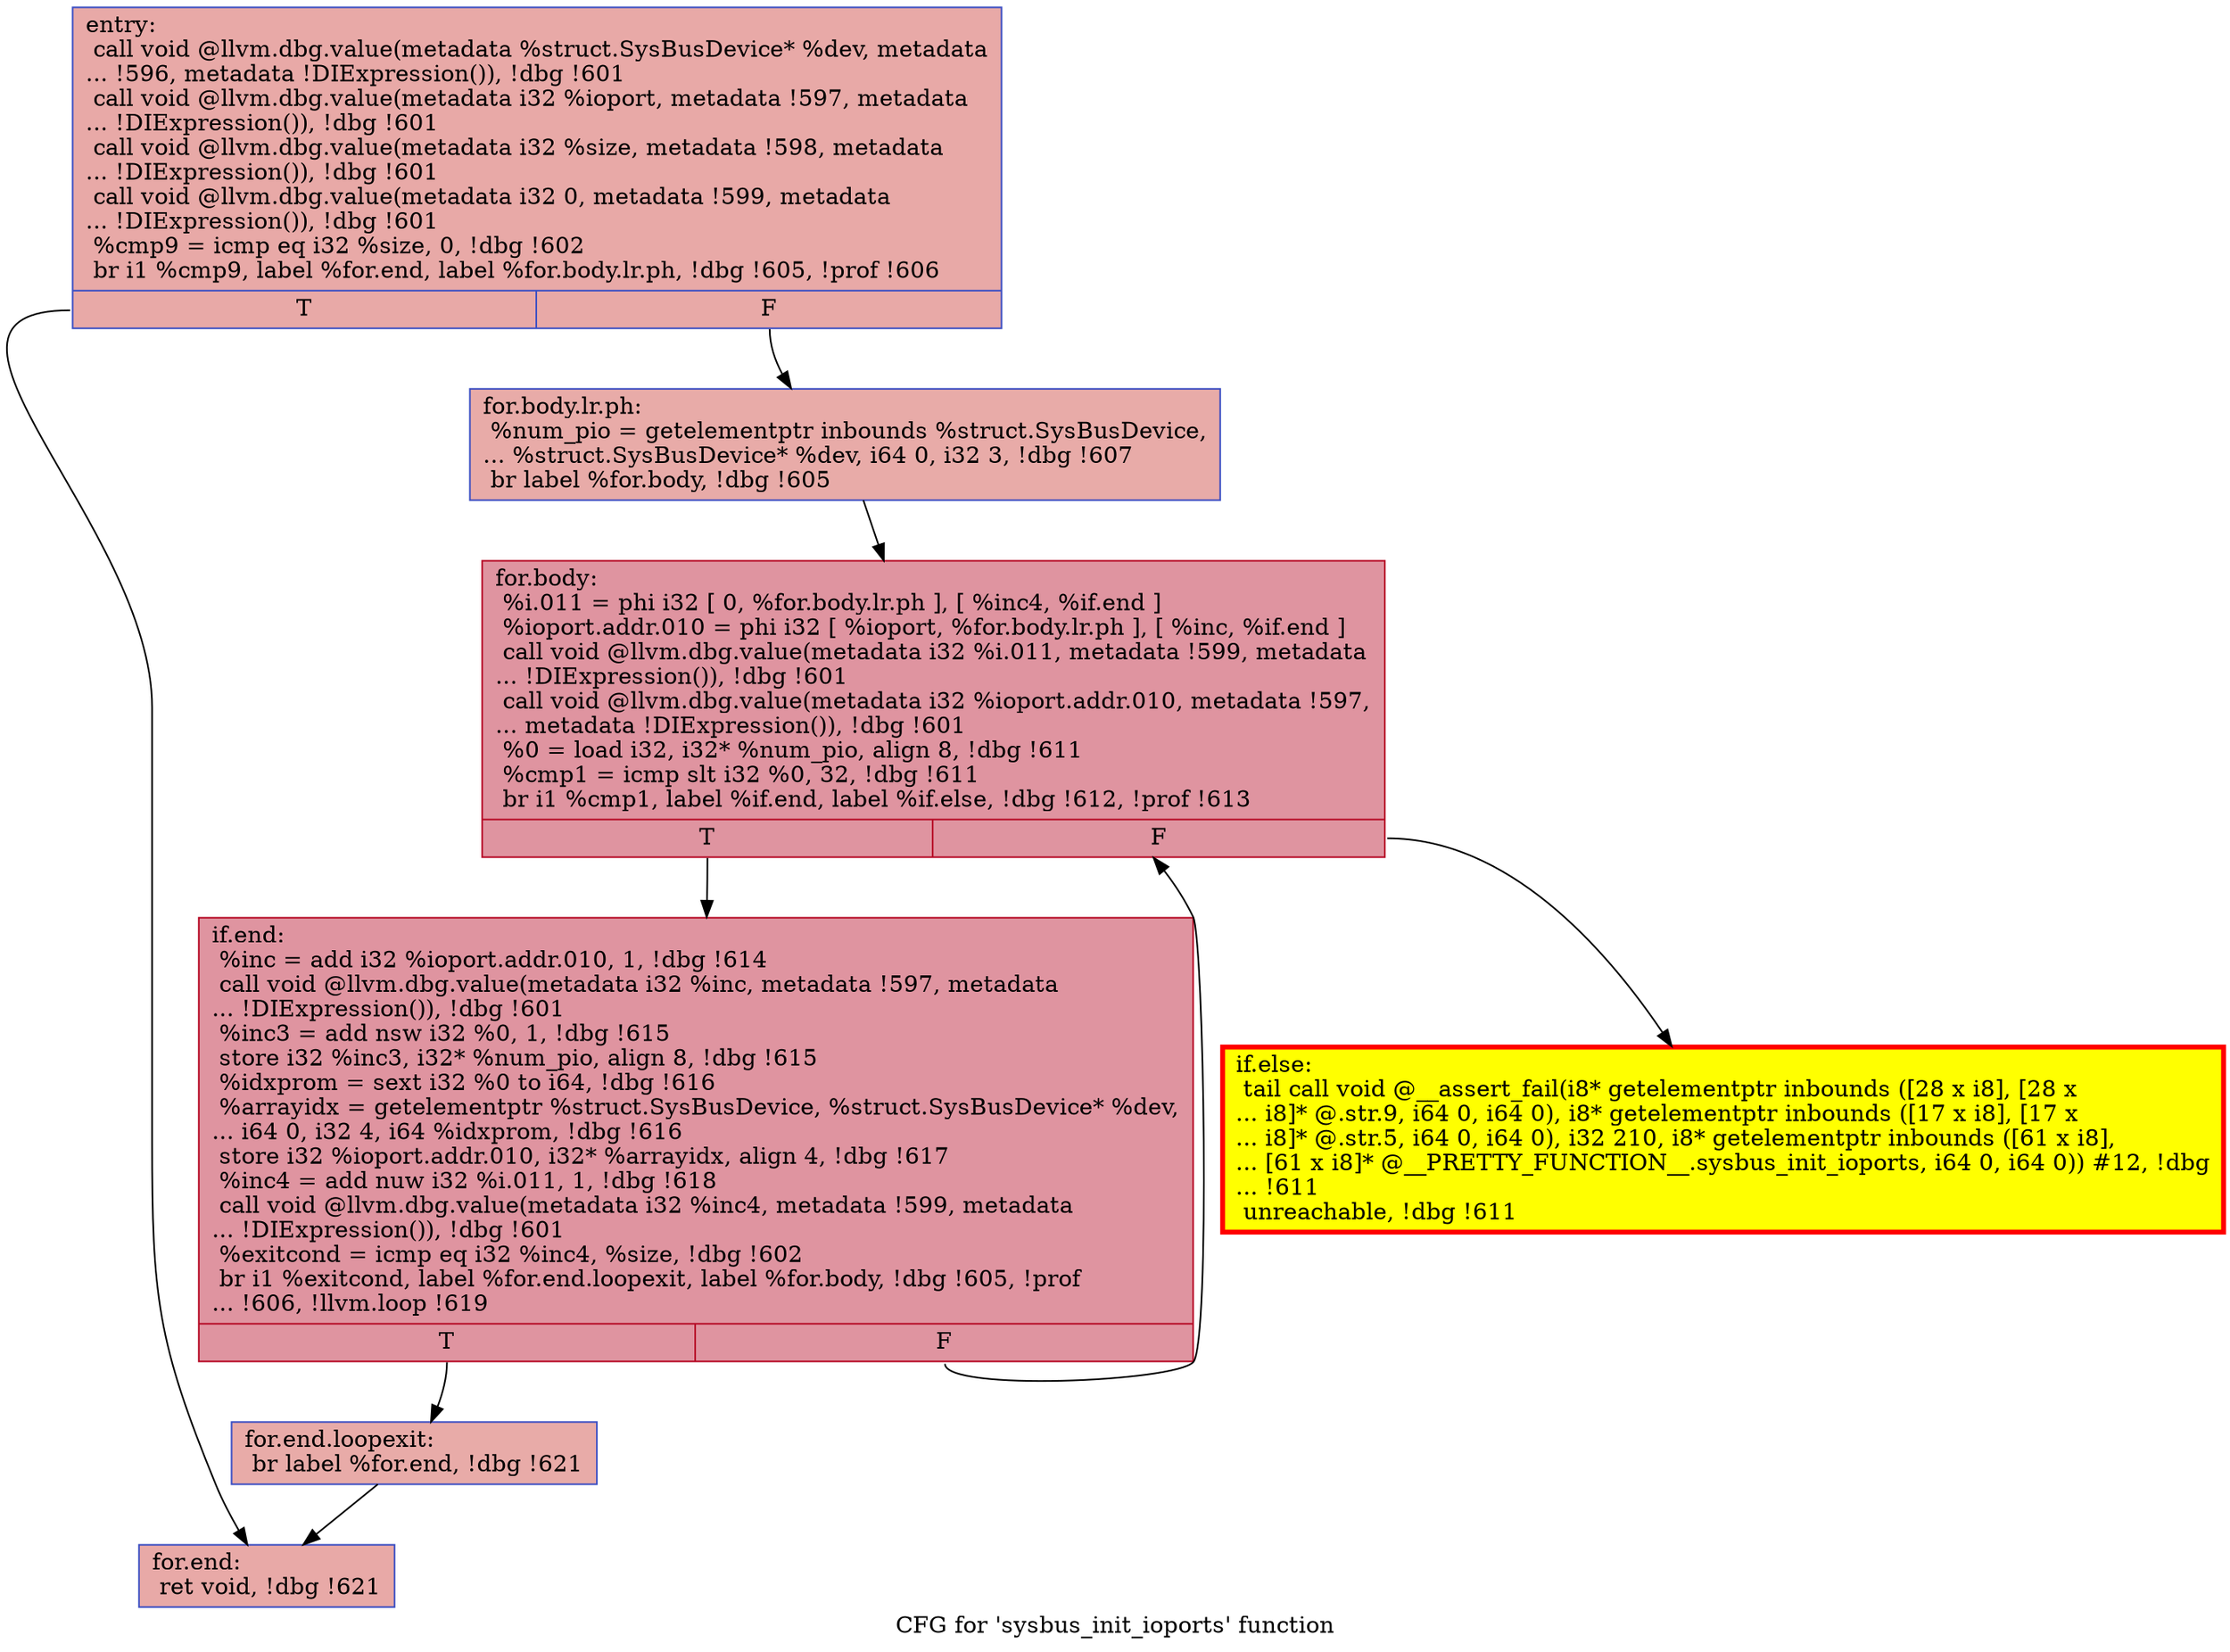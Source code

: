 digraph "CFG for 'sysbus_init_ioports' function" {
	label="CFG for 'sysbus_init_ioports' function";

	Node0x56031ed151a0 [shape=record,color="#3d50c3ff", style=filled, fillcolor="#ca3b3770",label="{entry:\l  call void @llvm.dbg.value(metadata %struct.SysBusDevice* %dev, metadata\l... !596, metadata !DIExpression()), !dbg !601\l  call void @llvm.dbg.value(metadata i32 %ioport, metadata !597, metadata\l... !DIExpression()), !dbg !601\l  call void @llvm.dbg.value(metadata i32 %size, metadata !598, metadata\l... !DIExpression()), !dbg !601\l  call void @llvm.dbg.value(metadata i32 0, metadata !599, metadata\l... !DIExpression()), !dbg !601\l  %cmp9 = icmp eq i32 %size, 0, !dbg !602\l  br i1 %cmp9, label %for.end, label %for.body.lr.ph, !dbg !605, !prof !606\l|{<s0>T|<s1>F}}"];
	Node0x56031ed151a0:s0 -> Node0x56031ed362a0;
	Node0x56031ed151a0:s1 -> Node0x56031ee40020;
	Node0x56031ee40020 [shape=record,color="#3d50c3ff", style=filled, fillcolor="#cc403a70",label="{for.body.lr.ph:                                   \l  %num_pio = getelementptr inbounds %struct.SysBusDevice,\l... %struct.SysBusDevice* %dev, i64 0, i32 3, !dbg !607\l  br label %for.body, !dbg !605\l}"];
	Node0x56031ee40020 -> Node0x56031ed36630;
	Node0x56031ed36630 [shape=record,color="#b70d28ff", style=filled, fillcolor="#b70d2870",label="{for.body:                                         \l  %i.011 = phi i32 [ 0, %for.body.lr.ph ], [ %inc4, %if.end ]\l  %ioport.addr.010 = phi i32 [ %ioport, %for.body.lr.ph ], [ %inc, %if.end ]\l  call void @llvm.dbg.value(metadata i32 %i.011, metadata !599, metadata\l... !DIExpression()), !dbg !601\l  call void @llvm.dbg.value(metadata i32 %ioport.addr.010, metadata !597,\l... metadata !DIExpression()), !dbg !601\l  %0 = load i32, i32* %num_pio, align 8, !dbg !611\l  %cmp1 = icmp slt i32 %0, 32, !dbg !611\l  br i1 %cmp1, label %if.end, label %if.else, !dbg !612, !prof !613\l|{<s0>T|<s1>F}}"];
	Node0x56031ed36630:s0 -> Node0x56031ed36bb0;
	Node0x56031ed36630:s1 -> Node0x56031ed36c20;
	Node0x56031ed36c20 [shape=record,penwidth=3.0, style="filled", color="red", fillcolor="yellow",label="{if.else:                                          \l  tail call void @__assert_fail(i8* getelementptr inbounds ([28 x i8], [28 x\l... i8]* @.str.9, i64 0, i64 0), i8* getelementptr inbounds ([17 x i8], [17 x\l... i8]* @.str.5, i64 0, i64 0), i32 210, i8* getelementptr inbounds ([61 x i8],\l... [61 x i8]* @__PRETTY_FUNCTION__.sysbus_init_ioports, i64 0, i64 0)) #12, !dbg\l... !611\l  unreachable, !dbg !611\l}"];
	Node0x56031ed36bb0 [shape=record,color="#b70d28ff", style=filled, fillcolor="#b70d2870",label="{if.end:                                           \l  %inc = add i32 %ioport.addr.010, 1, !dbg !614\l  call void @llvm.dbg.value(metadata i32 %inc, metadata !597, metadata\l... !DIExpression()), !dbg !601\l  %inc3 = add nsw i32 %0, 1, !dbg !615\l  store i32 %inc3, i32* %num_pio, align 8, !dbg !615\l  %idxprom = sext i32 %0 to i64, !dbg !616\l  %arrayidx = getelementptr %struct.SysBusDevice, %struct.SysBusDevice* %dev,\l... i64 0, i32 4, i64 %idxprom, !dbg !616\l  store i32 %ioport.addr.010, i32* %arrayidx, align 4, !dbg !617\l  %inc4 = add nuw i32 %i.011, 1, !dbg !618\l  call void @llvm.dbg.value(metadata i32 %inc4, metadata !599, metadata\l... !DIExpression()), !dbg !601\l  %exitcond = icmp eq i32 %inc4, %size, !dbg !602\l  br i1 %exitcond, label %for.end.loopexit, label %for.body, !dbg !605, !prof\l... !606, !llvm.loop !619\l|{<s0>T|<s1>F}}"];
	Node0x56031ed36bb0:s0 -> Node0x56031ed77310;
	Node0x56031ed36bb0:s1 -> Node0x56031ed36630;
	Node0x56031ed77310 [shape=record,color="#3d50c3ff", style=filled, fillcolor="#cc403a70",label="{for.end.loopexit:                                 \l  br label %for.end, !dbg !621\l}"];
	Node0x56031ed77310 -> Node0x56031ed362a0;
	Node0x56031ed362a0 [shape=record,color="#3d50c3ff", style=filled, fillcolor="#ca3b3770",label="{for.end:                                          \l  ret void, !dbg !621\l}"];
}
